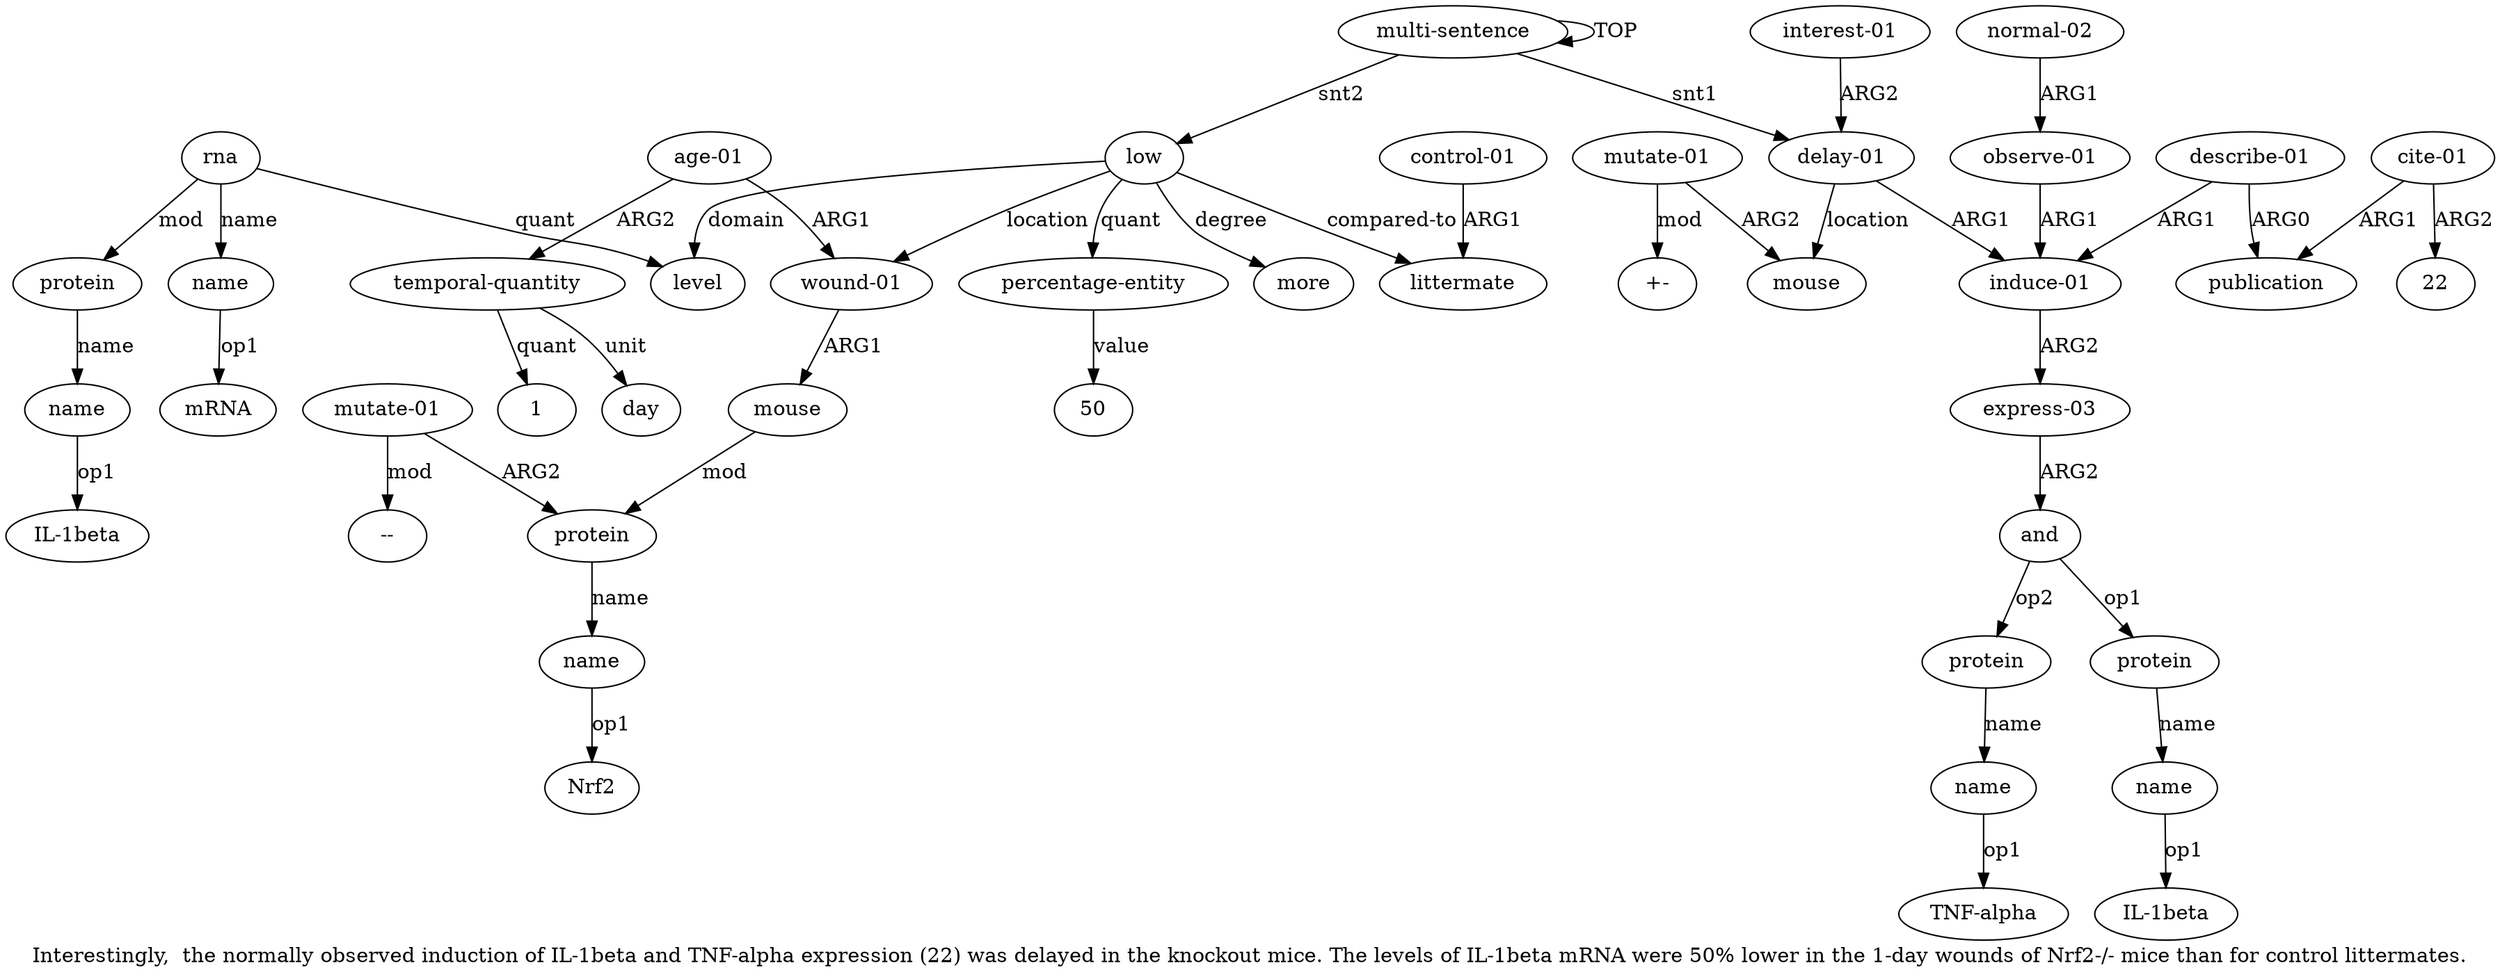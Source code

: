 digraph  {
	graph [label="Interestingly,  the normally observed induction of IL-1beta and TNF-alpha expression (22) was delayed in the knockout mice. The \
levels of IL-1beta mRNA were 50% lower in the 1-day wounds of Nrf2-/- mice than for control littermates."];
	node [label="\N"];
	a20	 [color=black,
		gold_ind=20,
		gold_label=level,
		label=level,
		test_ind=20,
		test_label=level];
	a21	 [color=black,
		gold_ind=21,
		gold_label=rna,
		label=rna,
		test_ind=21,
		test_label=rna];
	a21 -> a20 [key=0,
	color=black,
	gold_label=quant,
	label=quant,
	test_label=quant];
a22 [color=black,
	gold_ind=22,
	gold_label=name,
	label=name,
	test_ind=22,
	test_label=name];
a21 -> a22 [key=0,
color=black,
gold_label=name,
label=name,
test_label=name];
a23 [color=black,
gold_ind=23,
gold_label=protein,
label=protein,
test_ind=23,
test_label=protein];
a21 -> a23 [key=0,
color=black,
gold_label=mod,
label=mod,
test_label=mod];
"a22 mRNA" [color=black,
gold_ind=-1,
gold_label=mRNA,
label=mRNA,
test_ind=-1,
test_label=mRNA];
a22 -> "a22 mRNA" [key=0,
color=black,
gold_label=op1,
label=op1,
test_label=op1];
a24 [color=black,
gold_ind=24,
gold_label=name,
label=name,
test_ind=24,
test_label=name];
a23 -> a24 [key=0,
color=black,
gold_label=name,
label=name,
test_label=name];
"a24 IL-1beta" [color=black,
gold_ind=-1,
gold_label="IL-1beta",
label="IL-1beta",
test_ind=-1,
test_label="IL-1beta"];
a24 -> "a24 IL-1beta" [key=0,
color=black,
gold_label=op1,
label=op1,
test_label=op1];
a25 [color=black,
gold_ind=25,
gold_label="wound-01",
label="wound-01",
test_ind=25,
test_label="wound-01"];
a26 [color=black,
gold_ind=26,
gold_label=mouse,
label=mouse,
test_ind=26,
test_label=mouse];
a25 -> a26 [key=0,
color=black,
gold_label=ARG1,
label=ARG1,
test_label=ARG1];
a27 [color=black,
gold_ind=27,
gold_label=protein,
label=protein,
test_ind=27,
test_label=protein];
a26 -> a27 [key=0,
color=black,
gold_label=mod,
label=mod,
test_label=mod];
a28 [color=black,
gold_ind=28,
gold_label=name,
label=name,
test_ind=28,
test_label=name];
a27 -> a28 [key=0,
color=black,
gold_label=name,
label=name,
test_label=name];
"a28 Nrf2" [color=black,
gold_ind=-1,
gold_label=Nrf2,
label=Nrf2,
test_ind=-1,
test_label=Nrf2];
a28 -> "a28 Nrf2" [key=0,
color=black,
gold_label=op1,
label=op1,
test_label=op1];
a29 [color=black,
gold_ind=29,
gold_label="mutate-01",
label="mutate-01",
test_ind=29,
test_label="mutate-01"];
a29 -> a27 [key=0,
color=black,
gold_label=ARG2,
label=ARG2,
test_label=ARG2];
"a29 --" [color=black,
gold_ind=-1,
gold_label="--",
label="--",
test_ind=-1,
test_label="--"];
a29 -> "a29 --" [key=0,
color=black,
gold_label=mod,
label=mod,
test_label=mod];
a31 [color=black,
gold_ind=31,
gold_label="temporal-quantity",
label="temporal-quantity",
test_ind=31,
test_label="temporal-quantity"];
"a31 1" [color=black,
gold_ind=-1,
gold_label=1,
label=1,
test_ind=-1,
test_label=1];
a31 -> "a31 1" [key=0,
color=black,
gold_label=quant,
label=quant,
test_label=quant];
a32 [color=black,
gold_ind=32,
gold_label=day,
label=day,
test_ind=32,
test_label=day];
a31 -> a32 [key=0,
color=black,
gold_label=unit,
label=unit,
test_label=unit];
"a19 50" [color=black,
gold_ind=-1,
gold_label=50,
label=50,
test_ind=-1,
test_label=50];
"a8 TNF-alpha" [color=black,
gold_ind=-1,
gold_label="TNF-alpha",
label="TNF-alpha",
test_ind=-1,
test_label="TNF-alpha"];
a30 [color=black,
gold_ind=30,
gold_label="age-01",
label="age-01",
test_ind=30,
test_label="age-01"];
a30 -> a25 [key=0,
color=black,
gold_label=ARG1,
label=ARG1,
test_label=ARG1];
a30 -> a31 [key=0,
color=black,
gold_label=ARG2,
label=ARG2,
test_label=ARG2];
a33 [color=black,
gold_ind=33,
gold_label=littermate,
label=littermate,
test_ind=33,
test_label=littermate];
a34 [color=black,
gold_ind=34,
gold_label="control-01",
label="control-01",
test_ind=34,
test_label="control-01"];
a34 -> a33 [key=0,
color=black,
gold_label=ARG1,
label=ARG1,
test_label=ARG1];
"a13 22" [color=black,
gold_ind=-1,
gold_label=22,
label=22,
test_ind=-1,
test_label=22];
a15 [color=black,
gold_ind=15,
gold_label=mouse,
label=mouse,
test_ind=15,
test_label=mouse];
a14 [color=black,
gold_ind=14,
gold_label="interest-01",
label="interest-01",
test_ind=14,
test_label="interest-01"];
a1 [color=black,
gold_ind=1,
gold_label="delay-01",
label="delay-01",
test_ind=1,
test_label="delay-01"];
a14 -> a1 [key=0,
color=black,
gold_label=ARG2,
label=ARG2,
test_label=ARG2];
a17 [color=black,
gold_ind=17,
gold_label=low,
label=low,
test_ind=17,
test_label=low];
a17 -> a20 [key=0,
color=black,
gold_label=domain,
label=domain,
test_label=domain];
a17 -> a25 [key=0,
color=black,
gold_label=location,
label=location,
test_label=location];
a17 -> a33 [key=0,
color=black,
gold_label="compared-to",
label="compared-to",
test_label="compared-to"];
a19 [color=black,
gold_ind=19,
gold_label="percentage-entity",
label="percentage-entity",
test_ind=19,
test_label="percentage-entity"];
a17 -> a19 [key=0,
color=black,
gold_label=quant,
label=quant,
test_label=quant];
a18 [color=black,
gold_ind=18,
gold_label=more,
label=more,
test_ind=18,
test_label=more];
a17 -> a18 [key=0,
color=black,
gold_label=degree,
label=degree,
test_label=degree];
a16 [color=black,
gold_ind=16,
gold_label="mutate-01",
label="mutate-01",
test_ind=16,
test_label="mutate-01"];
a16 -> a15 [key=0,
color=black,
gold_label=ARG2,
label=ARG2,
test_label=ARG2];
"a16 +-" [color=black,
gold_ind=-1,
gold_label="+-",
label="+-",
test_ind=-1,
test_label="+-"];
a16 -> "a16 +-" [key=0,
color=black,
gold_label=mod,
label=mod,
test_label=mod];
a11 [color=black,
gold_ind=11,
gold_label="describe-01",
label="describe-01",
test_ind=11,
test_label="describe-01"];
a12 [color=black,
gold_ind=12,
gold_label=publication,
label=publication,
test_ind=12,
test_label=publication];
a11 -> a12 [key=0,
color=black,
gold_label=ARG0,
label=ARG0,
test_label=ARG0];
a2 [color=black,
gold_ind=2,
gold_label="induce-01",
label="induce-01",
test_ind=2,
test_label="induce-01"];
a11 -> a2 [key=0,
color=black,
gold_label=ARG1,
label=ARG1,
test_label=ARG1];
a10 [color=black,
gold_ind=10,
gold_label="normal-02",
label="normal-02",
test_ind=10,
test_label="normal-02"];
a9 [color=black,
gold_ind=9,
gold_label="observe-01",
label="observe-01",
test_ind=9,
test_label="observe-01"];
a10 -> a9 [key=0,
color=black,
gold_label=ARG1,
label=ARG1,
test_label=ARG1];
a13 [color=black,
gold_ind=13,
gold_label="cite-01",
label="cite-01",
test_ind=13,
test_label="cite-01"];
a13 -> "a13 22" [key=0,
color=black,
gold_label=ARG2,
label=ARG2,
test_label=ARG2];
a13 -> a12 [key=0,
color=black,
gold_label=ARG1,
label=ARG1,
test_label=ARG1];
a19 -> "a19 50" [key=0,
color=black,
gold_label=value,
label=value,
test_label=value];
a1 -> a15 [key=0,
color=black,
gold_label=location,
label=location,
test_label=location];
a1 -> a2 [key=0,
color=black,
gold_label=ARG1,
label=ARG1,
test_label=ARG1];
a0 [color=black,
gold_ind=0,
gold_label="multi-sentence",
label="multi-sentence",
test_ind=0,
test_label="multi-sentence"];
a0 -> a17 [key=0,
color=black,
gold_label=snt2,
label=snt2,
test_label=snt2];
a0 -> a1 [key=0,
color=black,
gold_label=snt1,
label=snt1,
test_label=snt1];
a0 -> a0 [key=0,
color=black,
gold_label=TOP,
label=TOP,
test_label=TOP];
a3 [color=black,
gold_ind=3,
gold_label="express-03",
label="express-03",
test_ind=3,
test_label="express-03"];
a4 [color=black,
gold_ind=4,
gold_label=and,
label=and,
test_ind=4,
test_label=and];
a3 -> a4 [key=0,
color=black,
gold_label=ARG2,
label=ARG2,
test_label=ARG2];
a2 -> a3 [key=0,
color=black,
gold_label=ARG2,
label=ARG2,
test_label=ARG2];
a5 [color=black,
gold_ind=5,
gold_label=protein,
label=protein,
test_ind=5,
test_label=protein];
a6 [color=black,
gold_ind=6,
gold_label=name,
label=name,
test_ind=6,
test_label=name];
a5 -> a6 [key=0,
color=black,
gold_label=name,
label=name,
test_label=name];
a4 -> a5 [key=0,
color=black,
gold_label=op1,
label=op1,
test_label=op1];
a7 [color=black,
gold_ind=7,
gold_label=protein,
label=protein,
test_ind=7,
test_label=protein];
a4 -> a7 [key=0,
color=black,
gold_label=op2,
label=op2,
test_label=op2];
a8 [color=black,
gold_ind=8,
gold_label=name,
label=name,
test_ind=8,
test_label=name];
a7 -> a8 [key=0,
color=black,
gold_label=name,
label=name,
test_label=name];
"a6 IL-1beta" [color=black,
gold_ind=-1,
gold_label="IL-1beta",
label="IL-1beta",
test_ind=-1,
test_label="IL-1beta"];
a6 -> "a6 IL-1beta" [key=0,
color=black,
gold_label=op1,
label=op1,
test_label=op1];
a9 -> a2 [key=0,
color=black,
gold_label=ARG1,
label=ARG1,
test_label=ARG1];
a8 -> "a8 TNF-alpha" [key=0,
color=black,
gold_label=op1,
label=op1,
test_label=op1];
}
